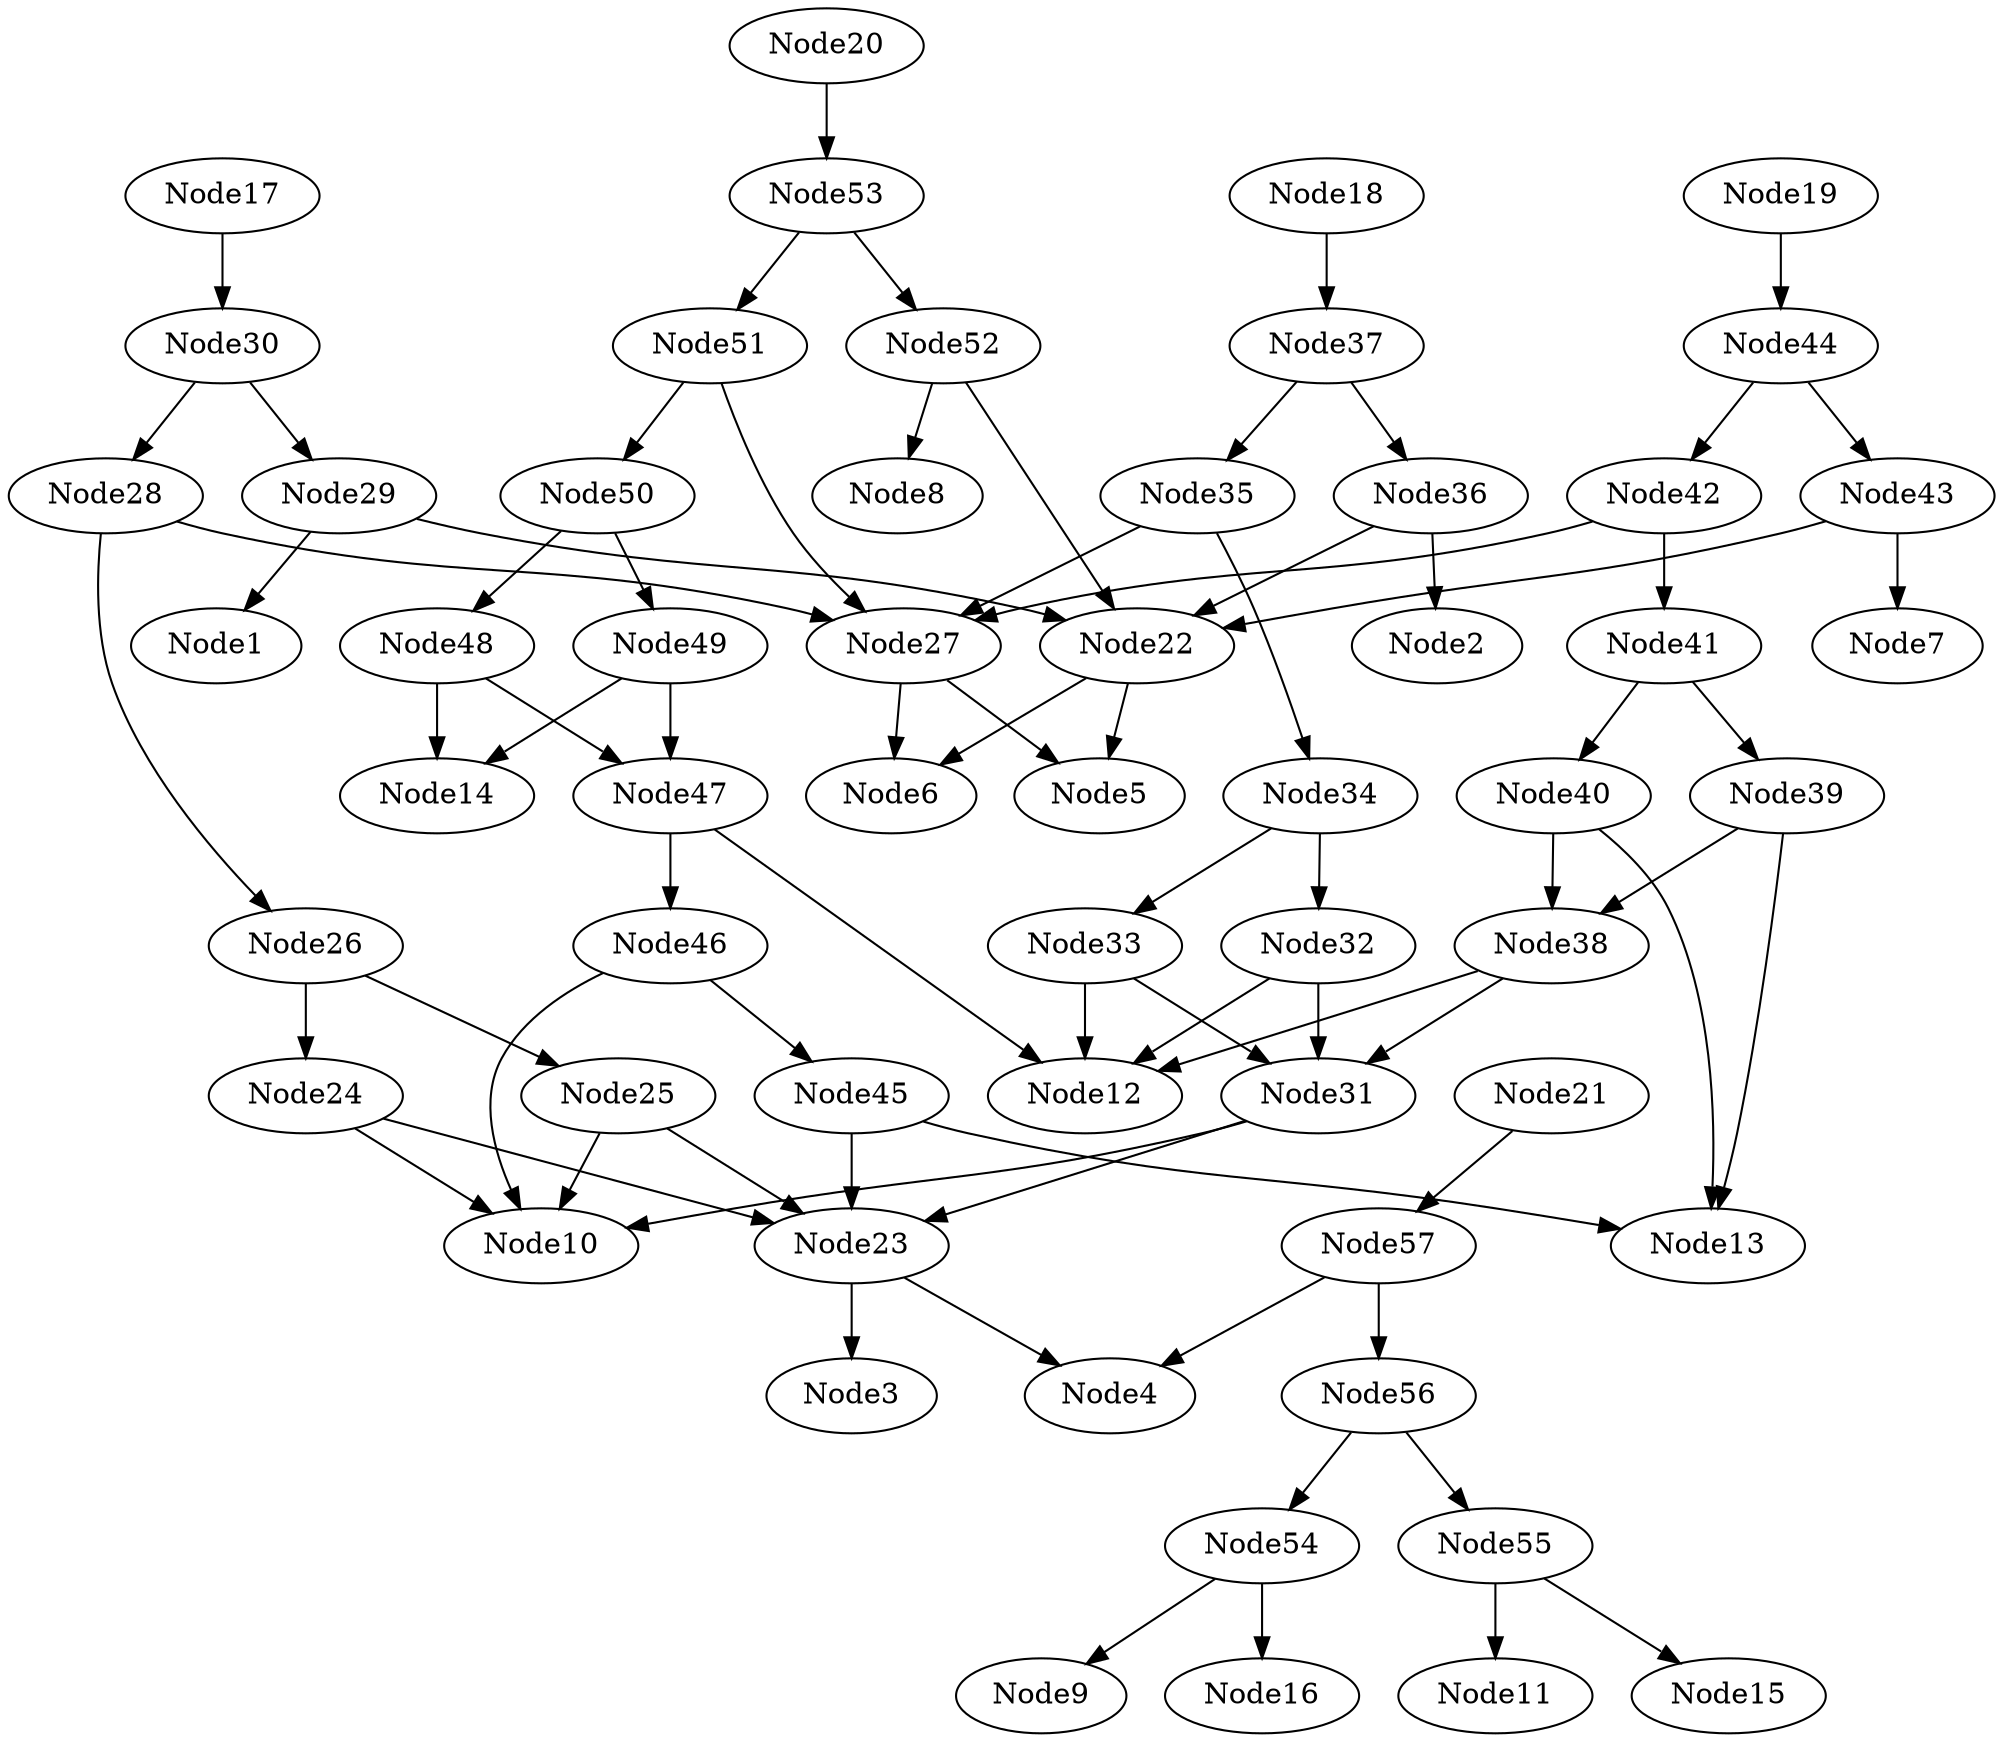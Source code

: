 # Network structure generated by ABC

digraph network {

Node17 -> Node30 [style = solid];
Node18 -> Node37 [style = solid];
Node19 -> Node44 [style = solid];
Node20 -> Node53 [style = solid];
Node21 -> Node57 [style = solid];
Node22 -> Node5 [style = solid];
Node22 -> Node6 [style = solid];
Node23 -> Node3 [style = solid];
Node23 -> Node4 [style = solid];
Node24 -> Node10 [style = solid];
Node24 -> Node23 [style = solid];
Node25 -> Node10 [style = solid];
Node25 -> Node23 [style = solid];
Node26 -> Node24 [style = solid];
Node26 -> Node25 [style = solid];
Node27 -> Node5 [style = solid];
Node27 -> Node6 [style = solid];
Node28 -> Node26 [style = solid];
Node28 -> Node27 [style = solid];
Node29 -> Node1 [style = solid];
Node29 -> Node22 [style = solid];
Node30 -> Node28 [style = solid];
Node30 -> Node29 [style = solid];
Node31 -> Node10 [style = solid];
Node31 -> Node23 [style = solid];
Node32 -> Node12 [style = solid];
Node32 -> Node31 [style = solid];
Node33 -> Node12 [style = solid];
Node33 -> Node31 [style = solid];
Node34 -> Node32 [style = solid];
Node34 -> Node33 [style = solid];
Node35 -> Node27 [style = solid];
Node35 -> Node34 [style = solid];
Node36 -> Node2 [style = solid];
Node36 -> Node22 [style = solid];
Node37 -> Node35 [style = solid];
Node37 -> Node36 [style = solid];
Node38 -> Node12 [style = solid];
Node38 -> Node31 [style = solid];
Node39 -> Node13 [style = solid];
Node39 -> Node38 [style = solid];
Node40 -> Node13 [style = solid];
Node40 -> Node38 [style = solid];
Node41 -> Node39 [style = solid];
Node41 -> Node40 [style = solid];
Node42 -> Node27 [style = solid];
Node42 -> Node41 [style = solid];
Node43 -> Node7 [style = solid];
Node43 -> Node22 [style = solid];
Node44 -> Node42 [style = solid];
Node44 -> Node43 [style = solid];
Node45 -> Node13 [style = solid];
Node45 -> Node23 [style = solid];
Node46 -> Node10 [style = solid];
Node46 -> Node45 [style = solid];
Node47 -> Node12 [style = solid];
Node47 -> Node46 [style = solid];
Node48 -> Node14 [style = solid];
Node48 -> Node47 [style = solid];
Node49 -> Node14 [style = solid];
Node49 -> Node47 [style = solid];
Node50 -> Node48 [style = solid];
Node50 -> Node49 [style = solid];
Node51 -> Node27 [style = solid];
Node51 -> Node50 [style = solid];
Node52 -> Node8 [style = solid];
Node52 -> Node22 [style = solid];
Node53 -> Node51 [style = solid];
Node53 -> Node52 [style = solid];
Node54 -> Node9 [style = solid];
Node54 -> Node16 [style = solid];
Node55 -> Node11 [style = solid];
Node55 -> Node15 [style = solid];
Node56 -> Node54 [style = solid];
Node56 -> Node55 [style = solid];
Node57 -> Node4 [style = solid];
Node57 -> Node56 [style = solid];
}

